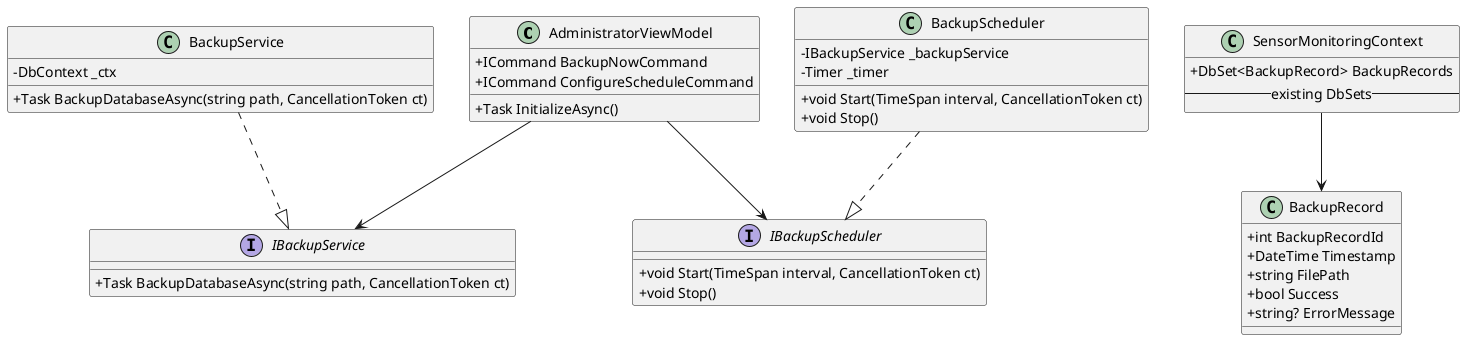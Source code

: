 @startuml
skinparam classAttributeIconSize 0

class AdministratorViewModel {
  +ICommand BackupNowCommand
  +ICommand ConfigureScheduleCommand
  +Task InitializeAsync()
}

interface IBackupService {
  +Task BackupDatabaseAsync(string path, CancellationToken ct)
}

class BackupService {
  -DbContext _ctx
  +Task BackupDatabaseAsync(string path, CancellationToken ct)
}

interface IBackupScheduler {
  +void Start(TimeSpan interval, CancellationToken ct)
  +void Stop()
}

class BackupScheduler {
  -IBackupService _backupService
  -Timer _timer
  +void Start(TimeSpan interval, CancellationToken ct)
  +void Stop()
}

class BackupRecord {
  +int BackupRecordId
  +DateTime Timestamp
  +string FilePath
  +bool Success
  +string? ErrorMessage
}

class SensorMonitoringContext {
  +DbSet<BackupRecord> BackupRecords
  -- existing DbSets --
}

AdministratorViewModel --> IBackupService
AdministratorViewModel --> IBackupScheduler
BackupService ..|> IBackupService
BackupScheduler ..|> IBackupScheduler
SensorMonitoringContext --> BackupRecord
@enduml
